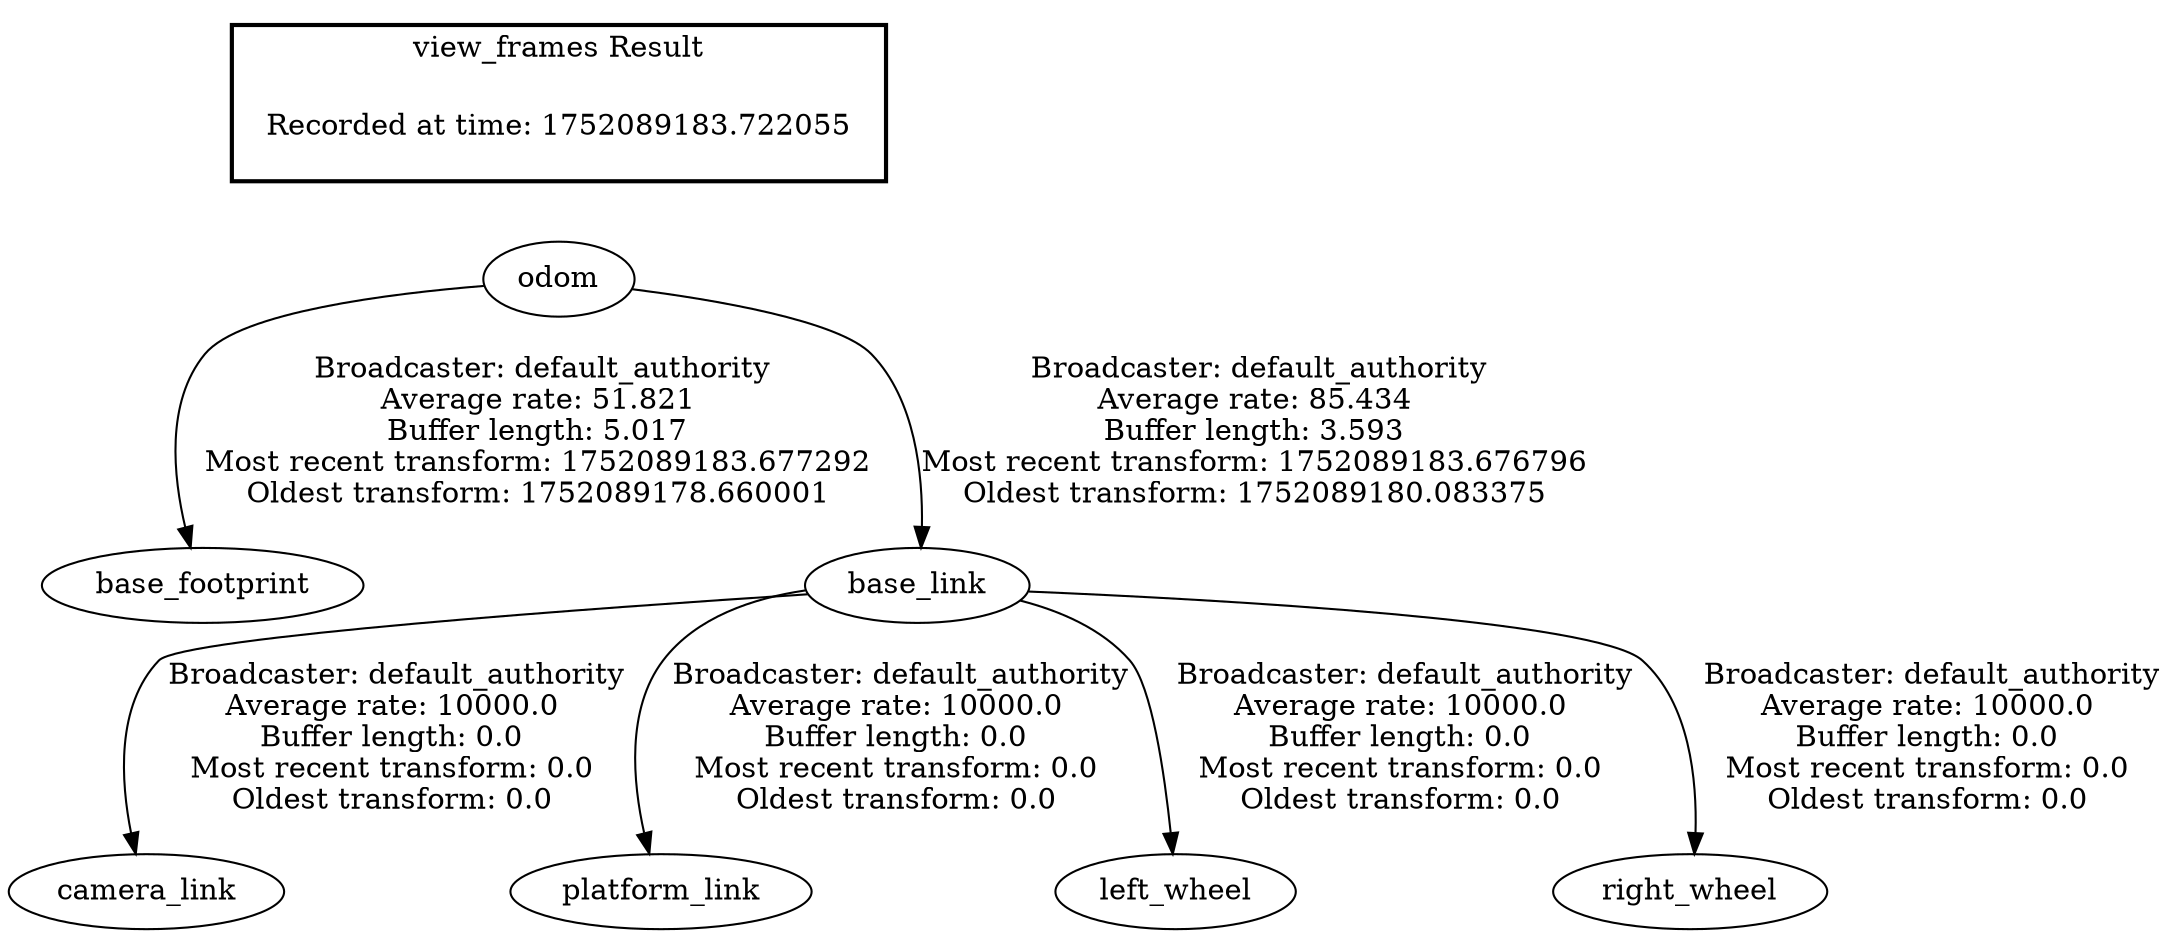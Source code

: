 digraph G {
"odom" -> "base_footprint"[label=" Broadcaster: default_authority\nAverage rate: 51.821\nBuffer length: 5.017\nMost recent transform: 1752089183.677292\nOldest transform: 1752089178.660001\n"];
"odom" -> "base_link"[label=" Broadcaster: default_authority\nAverage rate: 85.434\nBuffer length: 3.593\nMost recent transform: 1752089183.676796\nOldest transform: 1752089180.083375\n"];
"base_link" -> "camera_link"[label=" Broadcaster: default_authority\nAverage rate: 10000.0\nBuffer length: 0.0\nMost recent transform: 0.0\nOldest transform: 0.0\n"];
"base_link" -> "platform_link"[label=" Broadcaster: default_authority\nAverage rate: 10000.0\nBuffer length: 0.0\nMost recent transform: 0.0\nOldest transform: 0.0\n"];
"base_link" -> "left_wheel"[label=" Broadcaster: default_authority\nAverage rate: 10000.0\nBuffer length: 0.0\nMost recent transform: 0.0\nOldest transform: 0.0\n"];
"base_link" -> "right_wheel"[label=" Broadcaster: default_authority\nAverage rate: 10000.0\nBuffer length: 0.0\nMost recent transform: 0.0\nOldest transform: 0.0\n"];
edge [style=invis];
 subgraph cluster_legend { style=bold; color=black; label ="view_frames Result";
"Recorded at time: 1752089183.722055"[ shape=plaintext ] ;
}->"odom";
}